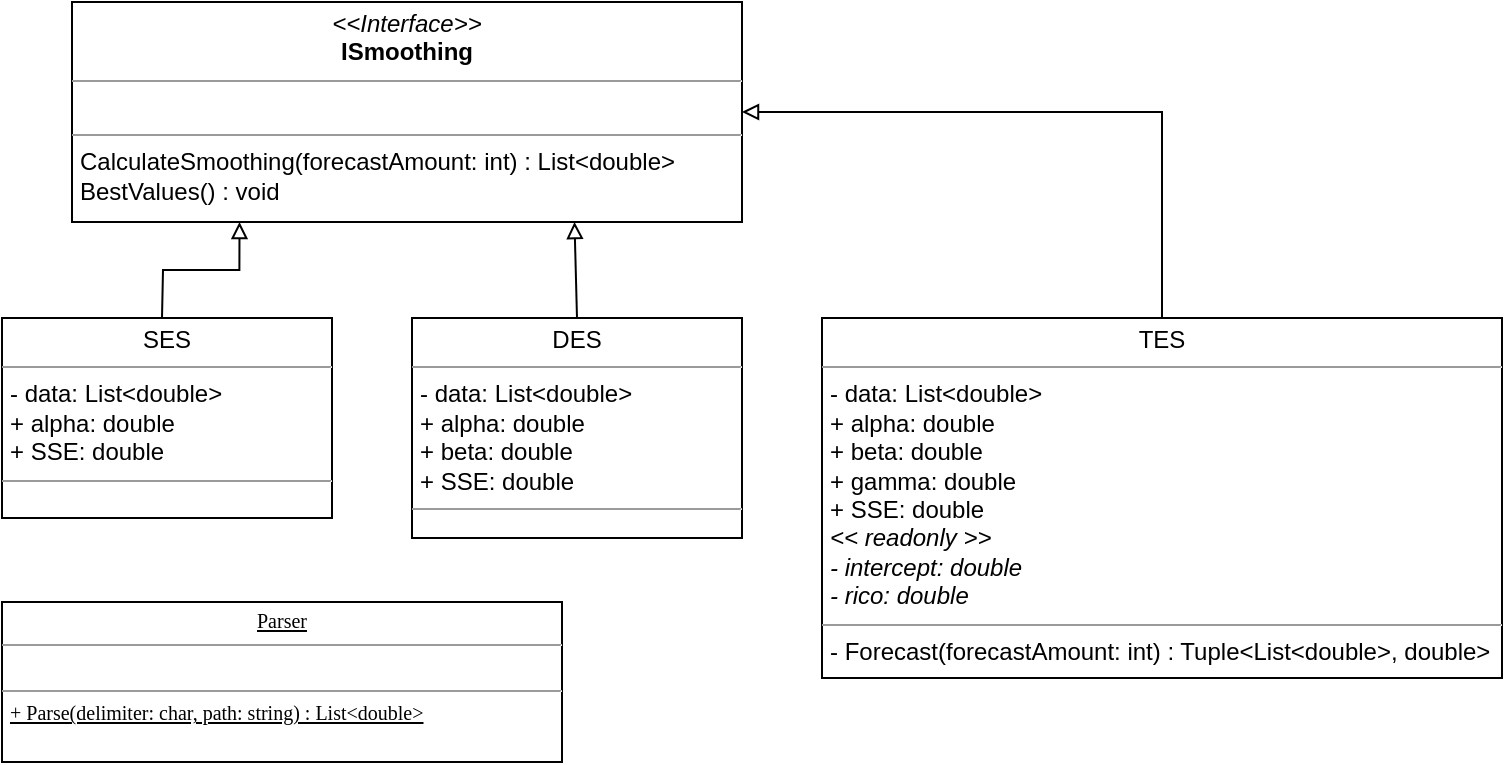 <mxfile version="12.5.1" type="device"><diagram id="C5RBs43oDa-KdzZeNtuy" name="Page-1"><mxGraphModel dx="1038" dy="532" grid="1" gridSize="10" guides="1" tooltips="1" connect="1" arrows="1" fold="1" page="1" pageScale="1" pageWidth="827" pageHeight="1169" math="0" shadow="0"><root><mxCell id="WIyWlLk6GJQsqaUBKTNV-0"/><mxCell id="WIyWlLk6GJQsqaUBKTNV-1" parent="WIyWlLk6GJQsqaUBKTNV-0"/><mxCell id="4yBufpKOuUawlQNzU_mk-3" value="&lt;p style=&quot;margin: 0px ; margin-top: 4px ; text-align: center&quot;&gt;&lt;i&gt;&amp;lt;&amp;lt;Interface&amp;gt;&amp;gt;&lt;/i&gt;&lt;br&gt;&lt;b&gt;ISmoothing&lt;/b&gt;&lt;/p&gt;&lt;hr size=&quot;1&quot;&gt;&lt;p style=&quot;margin: 0px ; margin-left: 4px&quot;&gt;&lt;br&gt;&lt;/p&gt;&lt;hr size=&quot;1&quot;&gt;&lt;p style=&quot;margin: 0px ; margin-left: 4px&quot;&gt;CalculateSmoothing(forecastAmount: int) : List&amp;lt;double&amp;gt;&lt;/p&gt;&lt;p style=&quot;margin: 0px ; margin-left: 4px&quot;&gt;BestValues() : void&lt;/p&gt;" style="verticalAlign=top;align=left;overflow=fill;fontSize=12;fontFamily=Helvetica;html=1;rounded=0;shadow=0;comic=0;labelBackgroundColor=none;strokeColor=#000000;strokeWidth=1;fillColor=#ffffff;" parent="WIyWlLk6GJQsqaUBKTNV-1" vertex="1"><mxGeometry x="95" y="30" width="335" height="110" as="geometry"/></mxCell><mxCell id="4yBufpKOuUawlQNzU_mk-4" value="" style="endArrow=block;html=1;entryX=0.75;entryY=1;entryDx=0;entryDy=0;endFill=0;strokeWidth=1;exitX=0.5;exitY=0;exitDx=0;exitDy=0;" parent="WIyWlLk6GJQsqaUBKTNV-1" source="4yBufpKOuUawlQNzU_mk-9" target="4yBufpKOuUawlQNzU_mk-3" edge="1"><mxGeometry width="50" height="50" relative="1" as="geometry"><mxPoint x="346" y="180" as="sourcePoint"/><mxPoint x="310" y="166" as="targetPoint"/></mxGeometry></mxCell><mxCell id="4yBufpKOuUawlQNzU_mk-5" style="edgeStyle=orthogonalEdgeStyle;rounded=0;orthogonalLoop=1;jettySize=auto;html=1;exitX=0.5;exitY=0;exitDx=0;exitDy=0;entryX=0.25;entryY=1;entryDx=0;entryDy=0;endArrow=block;endFill=0;strokeWidth=1;" parent="WIyWlLk6GJQsqaUBKTNV-1" target="4yBufpKOuUawlQNzU_mk-3" edge="1"><mxGeometry relative="1" as="geometry"><mxPoint x="140" y="188" as="sourcePoint"/></mxGeometry></mxCell><mxCell id="4yBufpKOuUawlQNzU_mk-8" value="&lt;p style=&quot;margin: 0px ; margin-top: 4px ; text-align: center&quot;&gt;SES&lt;/p&gt;&lt;hr size=&quot;1&quot;&gt;&lt;p style=&quot;margin: 0px ; margin-left: 4px&quot;&gt;- data: List&amp;lt;double&amp;gt;&lt;/p&gt;&lt;p style=&quot;margin: 0px ; margin-left: 4px&quot;&gt;+ alpha: double&lt;/p&gt;&lt;p style=&quot;margin: 0px ; margin-left: 4px&quot;&gt;+ SSE: double&lt;/p&gt;&lt;hr size=&quot;1&quot;&gt;&lt;p style=&quot;margin: 0px ; margin-left: 4px&quot;&gt;&lt;br&gt;&lt;/p&gt;" style="verticalAlign=top;align=left;overflow=fill;fontSize=12;fontFamily=Helvetica;html=1;rounded=0;shadow=0;comic=0;labelBackgroundColor=none;strokeColor=#000000;strokeWidth=1;fillColor=#ffffff;" parent="WIyWlLk6GJQsqaUBKTNV-1" vertex="1"><mxGeometry x="60" y="188" width="165" height="100" as="geometry"/></mxCell><mxCell id="4yBufpKOuUawlQNzU_mk-9" value="&lt;p style=&quot;margin: 0px ; margin-top: 4px ; text-align: center&quot;&gt;DES&lt;/p&gt;&lt;hr size=&quot;1&quot;&gt;&lt;p style=&quot;margin: 0px ; margin-left: 4px&quot;&gt;- data: List&amp;lt;double&amp;gt;&lt;/p&gt;&lt;p style=&quot;margin: 0px ; margin-left: 4px&quot;&gt;+ alpha: double&lt;/p&gt;&lt;p style=&quot;margin: 0px ; margin-left: 4px&quot;&gt;+ beta: double&lt;/p&gt;&lt;p style=&quot;margin: 0px ; margin-left: 4px&quot;&gt;+ SSE: double&lt;/p&gt;&lt;hr size=&quot;1&quot;&gt;&lt;p style=&quot;margin: 0px ; margin-left: 4px&quot;&gt;&lt;br&gt;&lt;/p&gt;" style="verticalAlign=top;align=left;overflow=fill;fontSize=12;fontFamily=Helvetica;html=1;rounded=0;shadow=0;comic=0;labelBackgroundColor=none;strokeColor=#000000;strokeWidth=1;fillColor=#ffffff;" parent="WIyWlLk6GJQsqaUBKTNV-1" vertex="1"><mxGeometry x="265" y="188" width="165" height="110" as="geometry"/></mxCell><mxCell id="4yBufpKOuUawlQNzU_mk-10" value="&lt;p style=&quot;margin: 0px ; margin-top: 4px ; text-align: center&quot;&gt;TES&lt;/p&gt;&lt;hr size=&quot;1&quot;&gt;&lt;p style=&quot;margin: 0px ; margin-left: 4px&quot;&gt;- data: List&amp;lt;double&amp;gt;&lt;/p&gt;&lt;p style=&quot;margin: 0px ; margin-left: 4px&quot;&gt;+ alpha: double&lt;/p&gt;&lt;p style=&quot;margin: 0px ; margin-left: 4px&quot;&gt;+ beta: double&lt;/p&gt;&lt;p style=&quot;margin: 0px ; margin-left: 4px&quot;&gt;+ gamma: double&lt;/p&gt;&lt;p style=&quot;margin: 0px ; margin-left: 4px&quot;&gt;+ SSE: double&lt;/p&gt;&lt;p style=&quot;margin: 0px ; margin-left: 4px&quot;&gt;&lt;i&gt;&amp;lt;&amp;lt; readonly &amp;gt;&amp;gt;&lt;/i&gt;&lt;/p&gt;&lt;p style=&quot;margin: 0px ; margin-left: 4px&quot;&gt;&lt;i&gt;- intercept: double&lt;/i&gt;&lt;/p&gt;&lt;p style=&quot;margin: 0px ; margin-left: 4px&quot;&gt;&lt;i&gt;- rico: double&lt;/i&gt;&lt;/p&gt;&lt;hr size=&quot;1&quot;&gt;&lt;p style=&quot;margin: 0px ; margin-left: 4px&quot;&gt;- Forecast(forecastAmount: int) : Tuple&amp;lt;List&amp;lt;double&amp;gt;, double&amp;gt;&lt;/p&gt;" style="verticalAlign=top;align=left;overflow=fill;fontSize=12;fontFamily=Helvetica;html=1;rounded=0;shadow=0;comic=0;labelBackgroundColor=none;strokeColor=#000000;strokeWidth=1;fillColor=#ffffff;" parent="WIyWlLk6GJQsqaUBKTNV-1" vertex="1"><mxGeometry x="470" y="188" width="340" height="180" as="geometry"/></mxCell><mxCell id="4yBufpKOuUawlQNzU_mk-11" value="" style="endArrow=block;html=1;entryX=1;entryY=0.5;entryDx=0;entryDy=0;endFill=0;strokeWidth=1;exitX=0.5;exitY=0;exitDx=0;exitDy=0;rounded=0;" parent="WIyWlLk6GJQsqaUBKTNV-1" source="4yBufpKOuUawlQNzU_mk-10" target="4yBufpKOuUawlQNzU_mk-3" edge="1"><mxGeometry width="50" height="50" relative="1" as="geometry"><mxPoint x="640" y="115" as="sourcePoint"/><mxPoint x="356.25" y="150" as="targetPoint"/><Array as="points"><mxPoint x="640" y="85"/></Array></mxGeometry></mxCell><mxCell id="4yBufpKOuUawlQNzU_mk-12" value="&lt;p style=&quot;margin: 4px 0px 0px ; text-align: center ; font-size: 10px&quot;&gt;&lt;u&gt;&lt;span&gt;Parser&lt;/span&gt;&lt;br&gt;&lt;/u&gt;&lt;/p&gt;&lt;hr size=&quot;1&quot; style=&quot;font-size: 10px&quot;&gt;&lt;p style=&quot;margin: 0px 0px 0px 4px ; font-size: 10px&quot;&gt;&lt;br&gt;&lt;/p&gt;&lt;hr size=&quot;1&quot; style=&quot;font-size: 10px&quot;&gt;&lt;p style=&quot;margin: 0px 0px 0px 4px ; font-size: 10px&quot;&gt;&lt;font style=&quot;font-size: 10px&quot;&gt;&lt;u&gt;+ Parse(delimiter: char, path: string) : List&amp;lt;double&amp;gt;&lt;/u&gt;&lt;/font&gt;&lt;/p&gt;" style="verticalAlign=top;align=left;overflow=fill;fontSize=12;fontFamily=Verdana;html=1;rounded=0;shadow=0;comic=0;labelBackgroundColor=none;strokeColor=#000000;strokeWidth=1;fillColor=#ffffff;" parent="WIyWlLk6GJQsqaUBKTNV-1" vertex="1"><mxGeometry x="60" y="330" width="280" height="80" as="geometry"/></mxCell></root></mxGraphModel></diagram></mxfile>